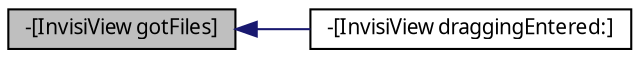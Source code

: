 digraph G
{
  edge [fontname="FreeSans.ttf",fontsize="10",labelfontname="FreeSans.ttf",labelfontsize="10"];
  node [fontname="FreeSans.ttf",fontsize="10",shape=record];
  rankdir=LR;
  Node1 [label="-[InvisiView gotFiles]",height=0.2,width=0.4,color="black", fillcolor="grey75", style="filled" fontcolor="black"];
  Node1 -> Node2 [dir=back,color="midnightblue",fontsize="10",style="solid",fontname="FreeSans.ttf"];
  Node2 [label="-[InvisiView draggingEntered:]",height=0.2,width=0.4,color="black", fillcolor="white", style="filled",URL="$interface_invisi_view.html#a9b3b07b5ef3a33348f0e3e72b9bb4607"];
}
